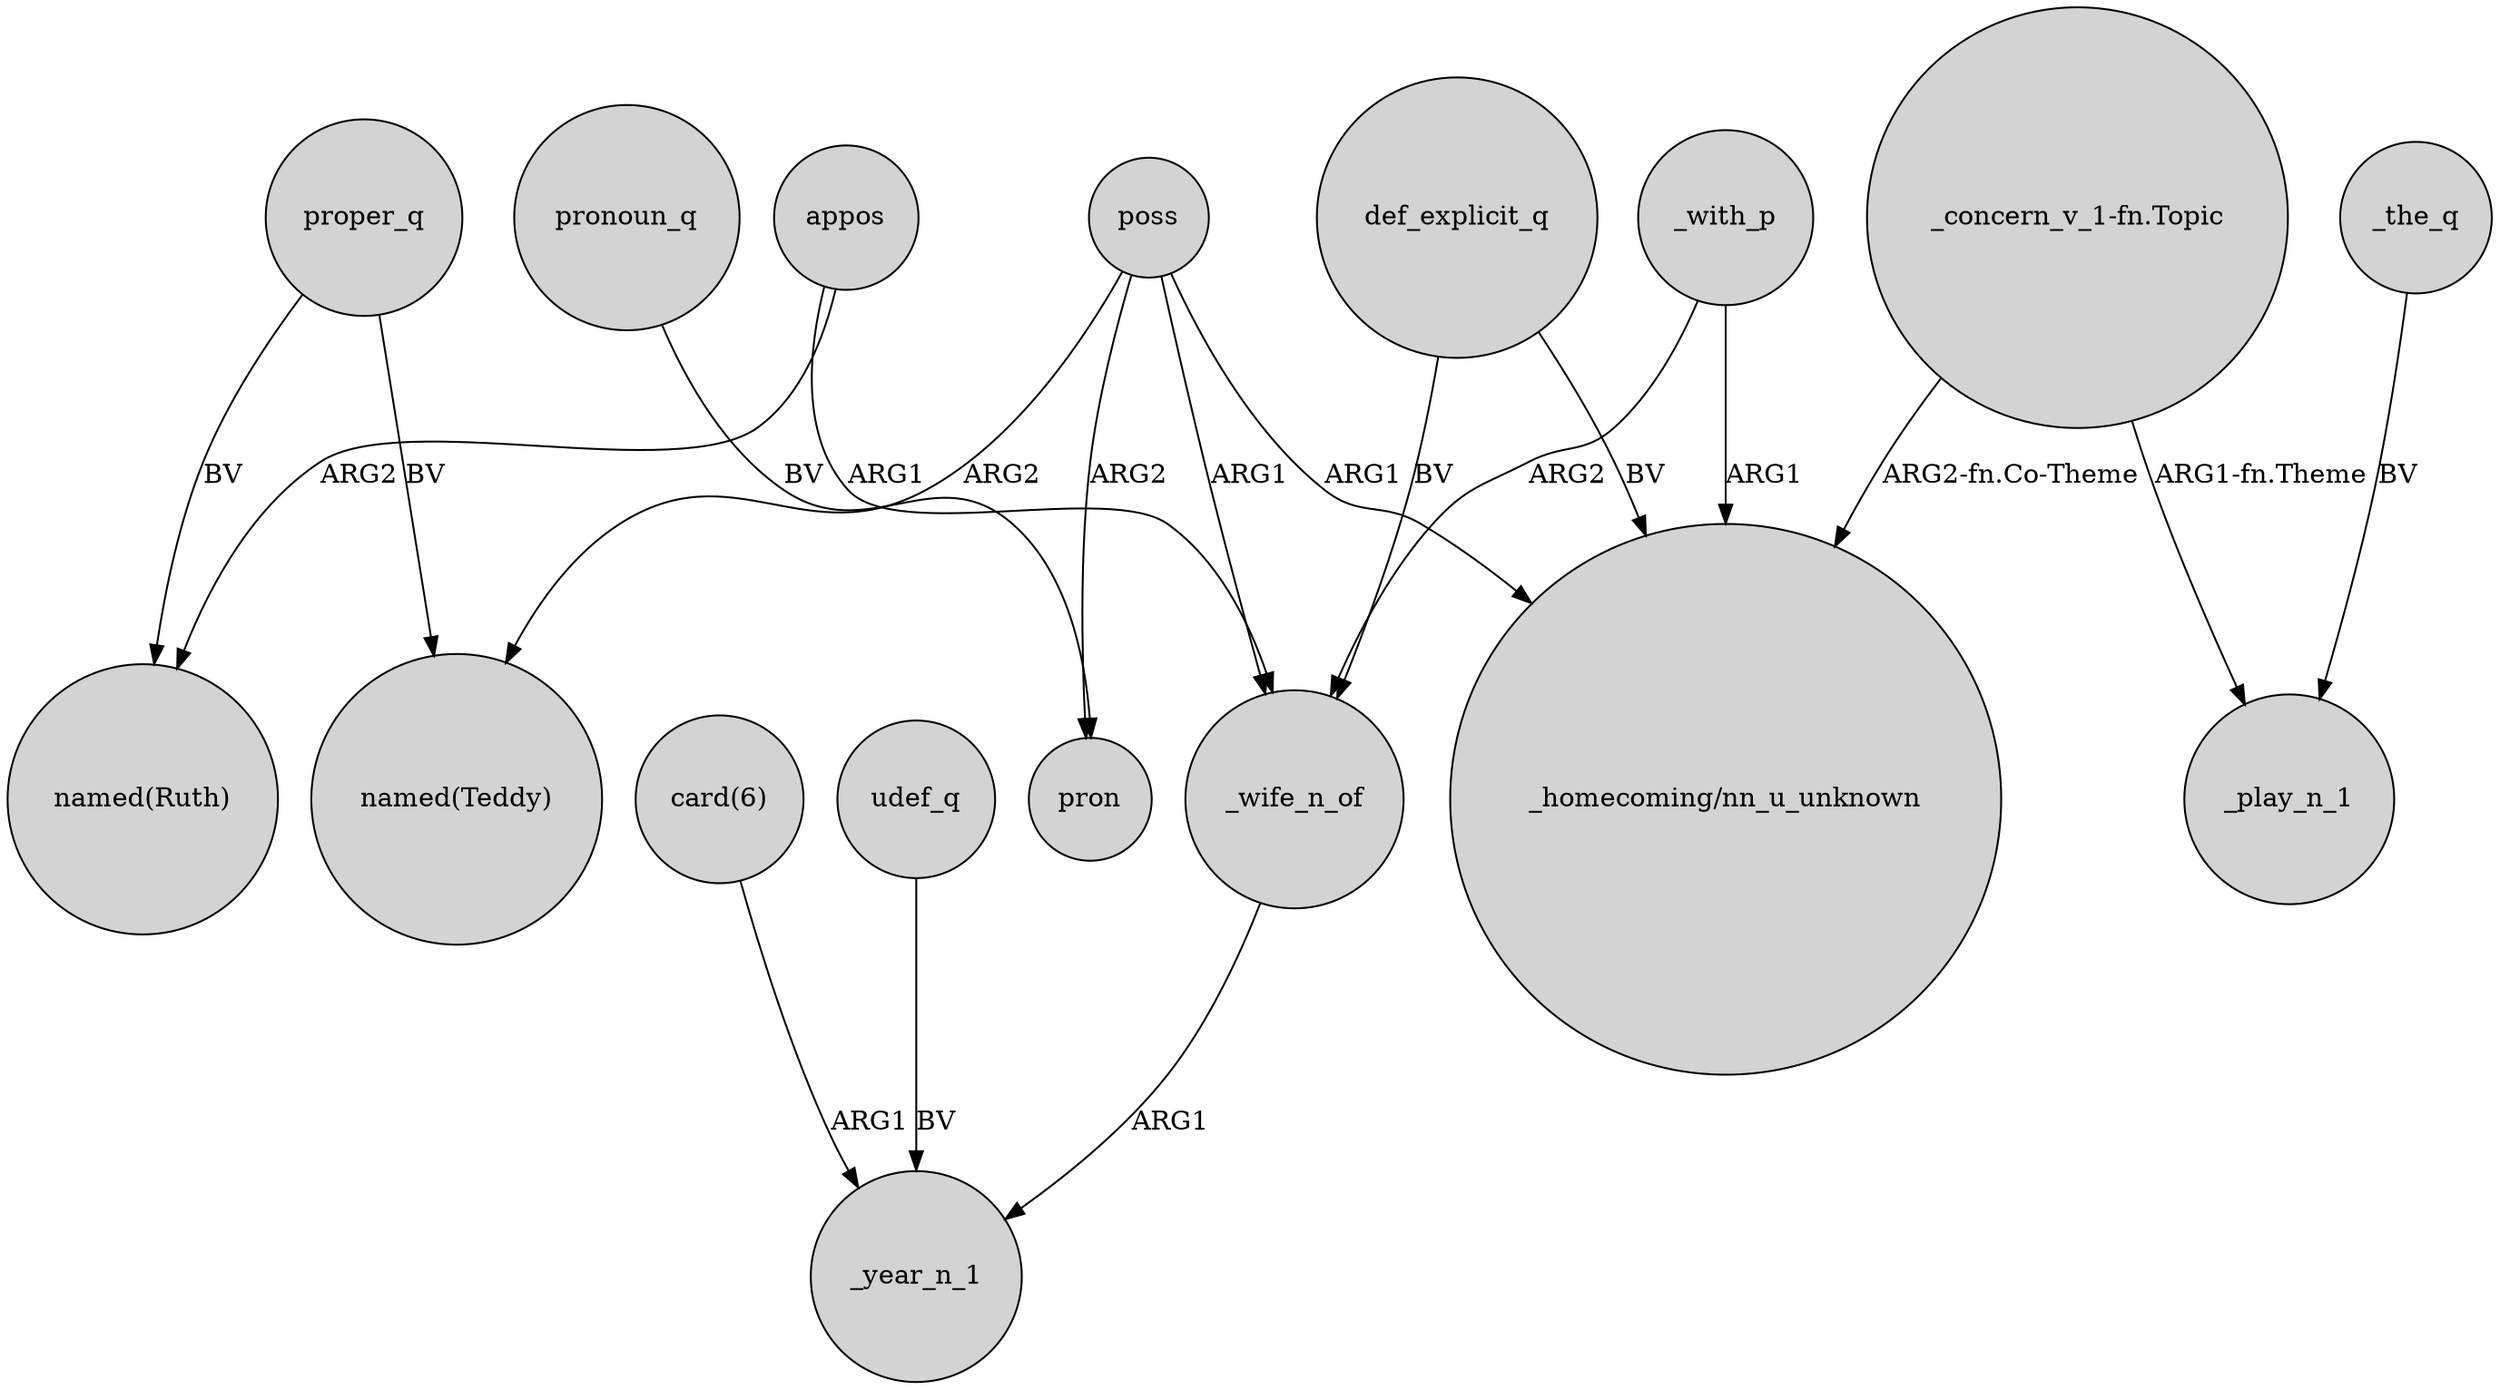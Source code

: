 digraph {
	node [shape=circle style=filled]
	proper_q -> "named(Ruth)" [label=BV]
	poss -> pron [label=ARG2]
	def_explicit_q -> _wife_n_of [label=BV]
	_with_p -> "_homecoming/nn_u_unknown" [label=ARG1]
	"_concern_v_1-fn.Topic" -> _play_n_1 [label="ARG1-fn.Theme"]
	_the_q -> _play_n_1 [label=BV]
	poss -> _wife_n_of [label=ARG1]
	def_explicit_q -> "_homecoming/nn_u_unknown" [label=BV]
	proper_q -> "named(Teddy)" [label=BV]
	pronoun_q -> pron [label=BV]
	appos -> _wife_n_of [label=ARG1]
	poss -> "named(Teddy)" [label=ARG2]
	_with_p -> _wife_n_of [label=ARG2]
	"card(6)" -> _year_n_1 [label=ARG1]
	appos -> "named(Ruth)" [label=ARG2]
	udef_q -> _year_n_1 [label=BV]
	"_concern_v_1-fn.Topic" -> "_homecoming/nn_u_unknown" [label="ARG2-fn.Co-Theme"]
	_wife_n_of -> _year_n_1 [label=ARG1]
	poss -> "_homecoming/nn_u_unknown" [label=ARG1]
}
